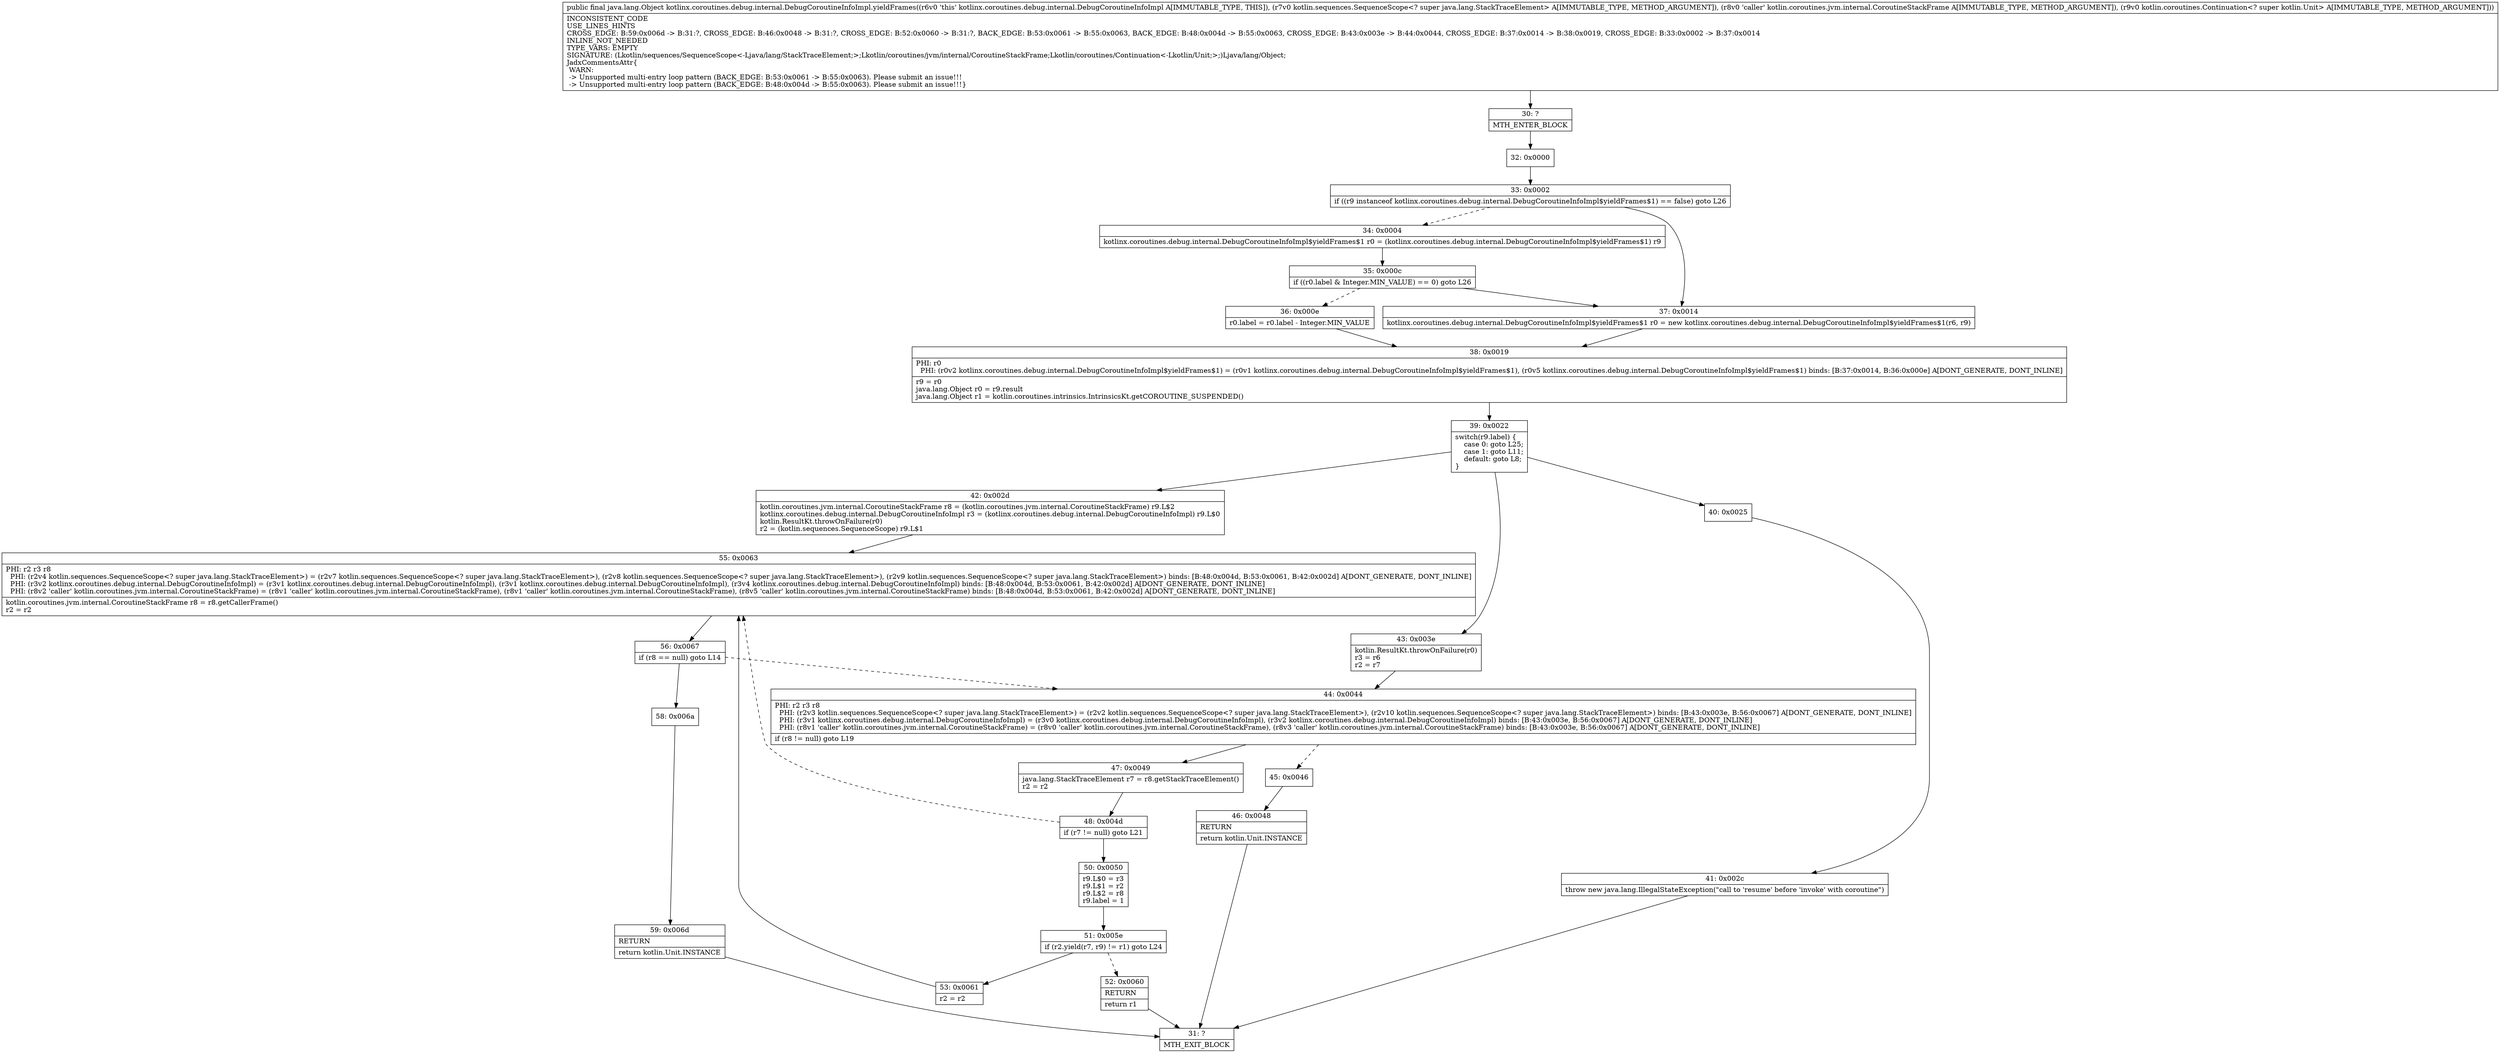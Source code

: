 digraph "CFG forkotlinx.coroutines.debug.internal.DebugCoroutineInfoImpl.yieldFrames(Lkotlin\/sequences\/SequenceScope;Lkotlin\/coroutines\/jvm\/internal\/CoroutineStackFrame;Lkotlin\/coroutines\/Continuation;)Ljava\/lang\/Object;" {
Node_30 [shape=record,label="{30\:\ ?|MTH_ENTER_BLOCK\l}"];
Node_32 [shape=record,label="{32\:\ 0x0000}"];
Node_33 [shape=record,label="{33\:\ 0x0002|if ((r9 instanceof kotlinx.coroutines.debug.internal.DebugCoroutineInfoImpl$yieldFrames$1) == false) goto L26\l}"];
Node_34 [shape=record,label="{34\:\ 0x0004|kotlinx.coroutines.debug.internal.DebugCoroutineInfoImpl$yieldFrames$1 r0 = (kotlinx.coroutines.debug.internal.DebugCoroutineInfoImpl$yieldFrames$1) r9\l}"];
Node_35 [shape=record,label="{35\:\ 0x000c|if ((r0.label & Integer.MIN_VALUE) == 0) goto L26\l}"];
Node_36 [shape=record,label="{36\:\ 0x000e|r0.label = r0.label \- Integer.MIN_VALUE\l}"];
Node_38 [shape=record,label="{38\:\ 0x0019|PHI: r0 \l  PHI: (r0v2 kotlinx.coroutines.debug.internal.DebugCoroutineInfoImpl$yieldFrames$1) = (r0v1 kotlinx.coroutines.debug.internal.DebugCoroutineInfoImpl$yieldFrames$1), (r0v5 kotlinx.coroutines.debug.internal.DebugCoroutineInfoImpl$yieldFrames$1) binds: [B:37:0x0014, B:36:0x000e] A[DONT_GENERATE, DONT_INLINE]\l|r9 = r0\ljava.lang.Object r0 = r9.result\ljava.lang.Object r1 = kotlin.coroutines.intrinsics.IntrinsicsKt.getCOROUTINE_SUSPENDED()\l}"];
Node_39 [shape=record,label="{39\:\ 0x0022|switch(r9.label) \{\l    case 0: goto L25;\l    case 1: goto L11;\l    default: goto L8;\l\}\l}"];
Node_40 [shape=record,label="{40\:\ 0x0025}"];
Node_41 [shape=record,label="{41\:\ 0x002c|throw new java.lang.IllegalStateException(\"call to 'resume' before 'invoke' with coroutine\")\l}"];
Node_31 [shape=record,label="{31\:\ ?|MTH_EXIT_BLOCK\l}"];
Node_42 [shape=record,label="{42\:\ 0x002d|kotlin.coroutines.jvm.internal.CoroutineStackFrame r8 = (kotlin.coroutines.jvm.internal.CoroutineStackFrame) r9.L$2\lkotlinx.coroutines.debug.internal.DebugCoroutineInfoImpl r3 = (kotlinx.coroutines.debug.internal.DebugCoroutineInfoImpl) r9.L$0\lkotlin.ResultKt.throwOnFailure(r0)\lr2 = (kotlin.sequences.SequenceScope) r9.L$1\l}"];
Node_55 [shape=record,label="{55\:\ 0x0063|PHI: r2 r3 r8 \l  PHI: (r2v4 kotlin.sequences.SequenceScope\<? super java.lang.StackTraceElement\>) = (r2v7 kotlin.sequences.SequenceScope\<? super java.lang.StackTraceElement\>), (r2v8 kotlin.sequences.SequenceScope\<? super java.lang.StackTraceElement\>), (r2v9 kotlin.sequences.SequenceScope\<? super java.lang.StackTraceElement\>) binds: [B:48:0x004d, B:53:0x0061, B:42:0x002d] A[DONT_GENERATE, DONT_INLINE]\l  PHI: (r3v2 kotlinx.coroutines.debug.internal.DebugCoroutineInfoImpl) = (r3v1 kotlinx.coroutines.debug.internal.DebugCoroutineInfoImpl), (r3v1 kotlinx.coroutines.debug.internal.DebugCoroutineInfoImpl), (r3v4 kotlinx.coroutines.debug.internal.DebugCoroutineInfoImpl) binds: [B:48:0x004d, B:53:0x0061, B:42:0x002d] A[DONT_GENERATE, DONT_INLINE]\l  PHI: (r8v2 'caller' kotlin.coroutines.jvm.internal.CoroutineStackFrame) = (r8v1 'caller' kotlin.coroutines.jvm.internal.CoroutineStackFrame), (r8v1 'caller' kotlin.coroutines.jvm.internal.CoroutineStackFrame), (r8v5 'caller' kotlin.coroutines.jvm.internal.CoroutineStackFrame) binds: [B:48:0x004d, B:53:0x0061, B:42:0x002d] A[DONT_GENERATE, DONT_INLINE]\l|kotlin.coroutines.jvm.internal.CoroutineStackFrame r8 = r8.getCallerFrame()\lr2 = r2\l}"];
Node_56 [shape=record,label="{56\:\ 0x0067|if (r8 == null) goto L14\l}"];
Node_58 [shape=record,label="{58\:\ 0x006a}"];
Node_59 [shape=record,label="{59\:\ 0x006d|RETURN\l|return kotlin.Unit.INSTANCE\l}"];
Node_44 [shape=record,label="{44\:\ 0x0044|PHI: r2 r3 r8 \l  PHI: (r2v3 kotlin.sequences.SequenceScope\<? super java.lang.StackTraceElement\>) = (r2v2 kotlin.sequences.SequenceScope\<? super java.lang.StackTraceElement\>), (r2v10 kotlin.sequences.SequenceScope\<? super java.lang.StackTraceElement\>) binds: [B:43:0x003e, B:56:0x0067] A[DONT_GENERATE, DONT_INLINE]\l  PHI: (r3v1 kotlinx.coroutines.debug.internal.DebugCoroutineInfoImpl) = (r3v0 kotlinx.coroutines.debug.internal.DebugCoroutineInfoImpl), (r3v2 kotlinx.coroutines.debug.internal.DebugCoroutineInfoImpl) binds: [B:43:0x003e, B:56:0x0067] A[DONT_GENERATE, DONT_INLINE]\l  PHI: (r8v1 'caller' kotlin.coroutines.jvm.internal.CoroutineStackFrame) = (r8v0 'caller' kotlin.coroutines.jvm.internal.CoroutineStackFrame), (r8v3 'caller' kotlin.coroutines.jvm.internal.CoroutineStackFrame) binds: [B:43:0x003e, B:56:0x0067] A[DONT_GENERATE, DONT_INLINE]\l|if (r8 != null) goto L19\l}"];
Node_45 [shape=record,label="{45\:\ 0x0046}"];
Node_46 [shape=record,label="{46\:\ 0x0048|RETURN\l|return kotlin.Unit.INSTANCE\l}"];
Node_47 [shape=record,label="{47\:\ 0x0049|java.lang.StackTraceElement r7 = r8.getStackTraceElement()\lr2 = r2\l}"];
Node_48 [shape=record,label="{48\:\ 0x004d|if (r7 != null) goto L21\l}"];
Node_50 [shape=record,label="{50\:\ 0x0050|r9.L$0 = r3\lr9.L$1 = r2\lr9.L$2 = r8\lr9.label = 1\l}"];
Node_51 [shape=record,label="{51\:\ 0x005e|if (r2.yield(r7, r9) != r1) goto L24\l}"];
Node_52 [shape=record,label="{52\:\ 0x0060|RETURN\l|return r1\l}"];
Node_53 [shape=record,label="{53\:\ 0x0061|r2 = r2\l}"];
Node_43 [shape=record,label="{43\:\ 0x003e|kotlin.ResultKt.throwOnFailure(r0)\lr3 = r6\lr2 = r7\l}"];
Node_37 [shape=record,label="{37\:\ 0x0014|kotlinx.coroutines.debug.internal.DebugCoroutineInfoImpl$yieldFrames$1 r0 = new kotlinx.coroutines.debug.internal.DebugCoroutineInfoImpl$yieldFrames$1(r6, r9)\l}"];
MethodNode[shape=record,label="{public final java.lang.Object kotlinx.coroutines.debug.internal.DebugCoroutineInfoImpl.yieldFrames((r6v0 'this' kotlinx.coroutines.debug.internal.DebugCoroutineInfoImpl A[IMMUTABLE_TYPE, THIS]), (r7v0 kotlin.sequences.SequenceScope\<? super java.lang.StackTraceElement\> A[IMMUTABLE_TYPE, METHOD_ARGUMENT]), (r8v0 'caller' kotlin.coroutines.jvm.internal.CoroutineStackFrame A[IMMUTABLE_TYPE, METHOD_ARGUMENT]), (r9v0 kotlin.coroutines.Continuation\<? super kotlin.Unit\> A[IMMUTABLE_TYPE, METHOD_ARGUMENT]))  | INCONSISTENT_CODE\lUSE_LINES_HINTS\lCROSS_EDGE: B:59:0x006d \-\> B:31:?, CROSS_EDGE: B:46:0x0048 \-\> B:31:?, CROSS_EDGE: B:52:0x0060 \-\> B:31:?, BACK_EDGE: B:53:0x0061 \-\> B:55:0x0063, BACK_EDGE: B:48:0x004d \-\> B:55:0x0063, CROSS_EDGE: B:43:0x003e \-\> B:44:0x0044, CROSS_EDGE: B:37:0x0014 \-\> B:38:0x0019, CROSS_EDGE: B:33:0x0002 \-\> B:37:0x0014\lINLINE_NOT_NEEDED\lTYPE_VARS: EMPTY\lSIGNATURE: (Lkotlin\/sequences\/SequenceScope\<\-Ljava\/lang\/StackTraceElement;\>;Lkotlin\/coroutines\/jvm\/internal\/CoroutineStackFrame;Lkotlin\/coroutines\/Continuation\<\-Lkotlin\/Unit;\>;)Ljava\/lang\/Object;\lJadxCommentsAttr\{\l WARN: \l \-\> Unsupported multi\-entry loop pattern (BACK_EDGE: B:53:0x0061 \-\> B:55:0x0063). Please submit an issue!!!\l \-\> Unsupported multi\-entry loop pattern (BACK_EDGE: B:48:0x004d \-\> B:55:0x0063). Please submit an issue!!!\}\l}"];
MethodNode -> Node_30;Node_30 -> Node_32;
Node_32 -> Node_33;
Node_33 -> Node_34[style=dashed];
Node_33 -> Node_37;
Node_34 -> Node_35;
Node_35 -> Node_36[style=dashed];
Node_35 -> Node_37;
Node_36 -> Node_38;
Node_38 -> Node_39;
Node_39 -> Node_40;
Node_39 -> Node_42;
Node_39 -> Node_43;
Node_40 -> Node_41;
Node_41 -> Node_31;
Node_42 -> Node_55;
Node_55 -> Node_56;
Node_56 -> Node_58;
Node_56 -> Node_44[style=dashed];
Node_58 -> Node_59;
Node_59 -> Node_31;
Node_44 -> Node_45[style=dashed];
Node_44 -> Node_47;
Node_45 -> Node_46;
Node_46 -> Node_31;
Node_47 -> Node_48;
Node_48 -> Node_50;
Node_48 -> Node_55[style=dashed];
Node_50 -> Node_51;
Node_51 -> Node_52[style=dashed];
Node_51 -> Node_53;
Node_52 -> Node_31;
Node_53 -> Node_55;
Node_43 -> Node_44;
Node_37 -> Node_38;
}

